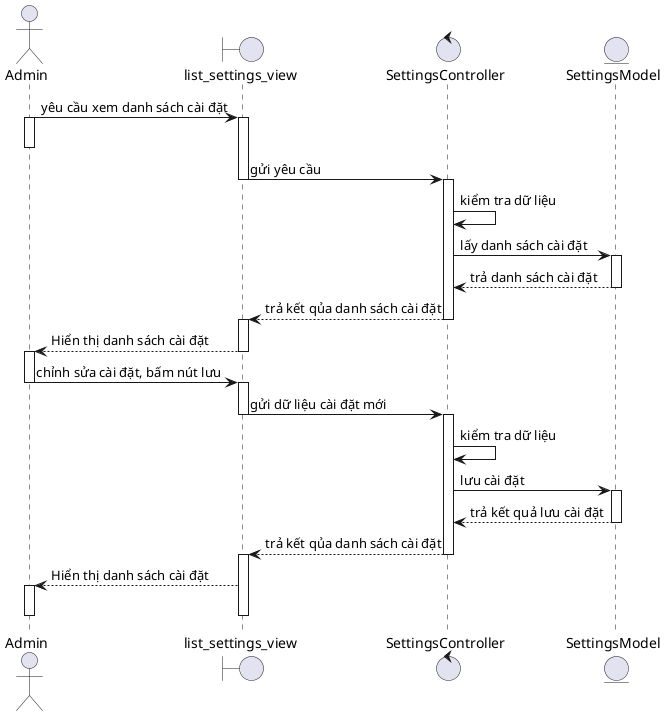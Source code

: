 @startuml
actor Admin
boundary list_settings_view
control SettingsController
entity SettingsModel

Admin -> list_settings_view : yêu cầu xem danh sách cài đặt
activate Admin
deactivate Admin

activate list_settings_view
list_settings_view -> SettingsController: gửi yêu cầu
deactivate list_settings_view
activate SettingsController
SettingsController -> SettingsController : kiểm tra dữ liệu
SettingsController -> SettingsModel : lấy danh sách cài đặt
activate SettingsModel
SettingsModel --> SettingsController : trả danh sách cài đặt
deactivate SettingsModel
SettingsController --> list_settings_view: trả kết qủa danh sách cài đặt
deactivate SettingsController
activate list_settings_view
list_settings_view --> Admin: Hiển thị danh sách cài đặt
deactivate list_settings_view
activate Admin
Admin -> list_settings_view: chỉnh sửa cài đặt, bấm nút lưu
deactivate Admin
activate list_settings_view
list_settings_view -> SettingsController : gửi dữ liệu cài đặt mới
deactivate list_settings_view
activate SettingsController
SettingsController -> SettingsController : kiểm tra dữ liệu
SettingsController -> SettingsModel : lưu cài đặt
activate SettingsModel
SettingsModel --> SettingsController : trả kết quả lưu cài đặt
deactivate SettingsModel
SettingsController --> list_settings_view: trả kết qủa danh sách cài đặt
deactivate SettingsController
activate list_settings_view
list_settings_view --> Admin: Hiển thị danh sách cài đặt
activate Admin
deactivate Admin
deactivate list_settings_view




@enduml
